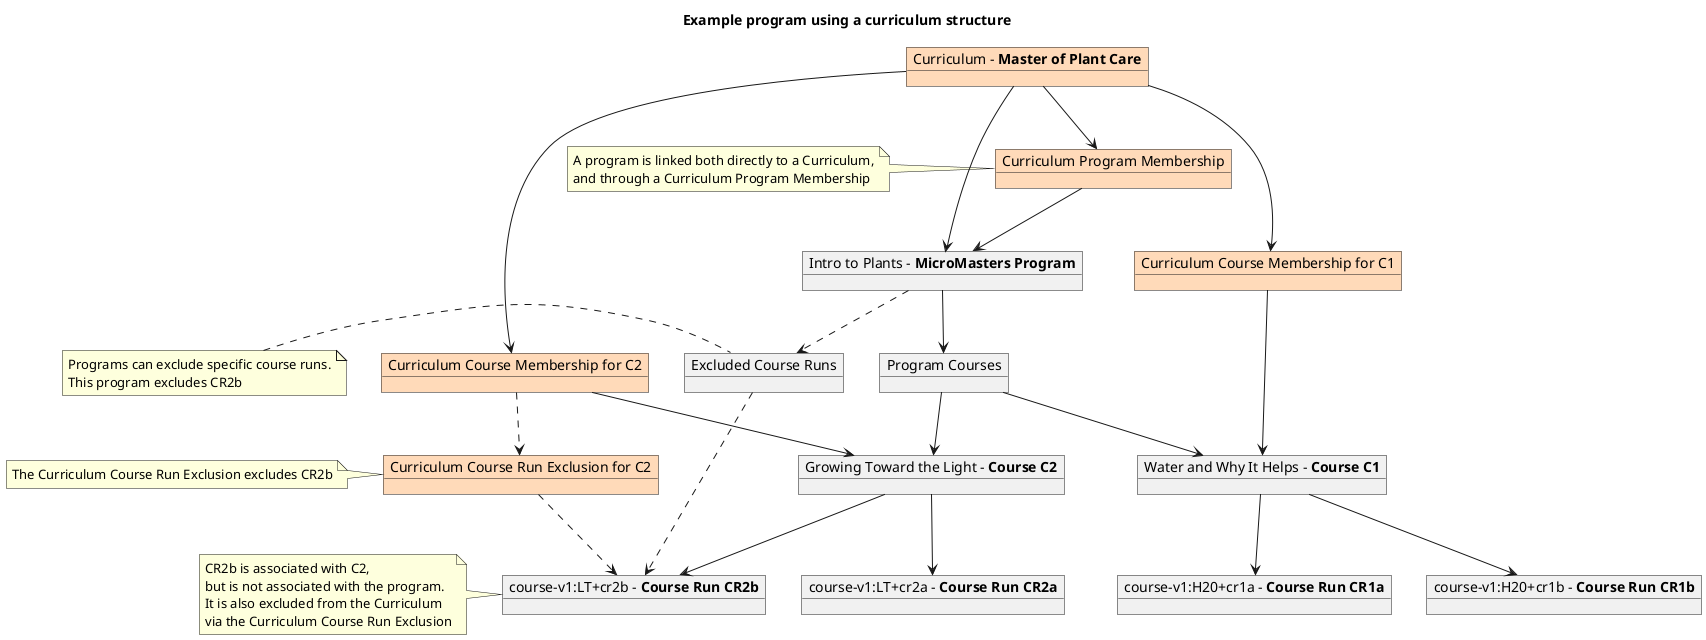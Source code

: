 @startuml

title Example program using a curriculum structure

object "Curriculum - **Master of Plant Care**" as c #peachpuff
object "Curriculum Program Membership" as cpm #peachpuff
object "Curriculum Course Membership for C1" as ccm1 #peachpuff
object "Curriculum Course Membership for C2" as ccm2 #peachpuff
object "Curriculum Course Run Exclusion for C2" as ccre2 #peachpuff

object "Intro to Plants - **MicroMasters Program**" as p
object "Program Courses" as pc
object "Excluded Course Runs" as ecr

object "Water and Why It Helps - **Course C1**" as c1
object "course-v1:H20+cr1a - **Course Run CR1a**" as cr1a
object "course-v1:H20+cr1b - **Course Run CR1b**" as cr1b

object "Growing Toward the Light - **Course C2**" as c2
object "course-v1:LT+cr2a - **Course Run CR2a**" as cr2a
object "course-v1:LT+cr2b - **Course Run CR2b**" as cr2b

c --> p
c --> cpm
cpm --> p
note left of cpm:A program is linked both directly to a Curriculum,\nand through a Curriculum Program Membership

c --> ccm1
c --> ccm2
ccm1 --> c1
ccm2 --> c2
ccm2 ..> ccre2
ccre2 ..> cr2b
note left of ccre2: The Curriculum Course Run Exclusion excludes CR2b

p --> pc
pc --> c1
pc --> c2
p ..> ecr
ecr ..> cr2b
note left of ecr: Programs can exclude specific course runs.\nThis program excludes CR2b

c1 --> cr1a
c1 --> cr1b

c2 --> cr2a
c2 --> cr2b
note left of cr2b: CR2b is associated with C2,\nbut is not associated with the program.\nIt is also excluded from the Curriculum\nvia the Curriculum Course Run Exclusion

@enduml
